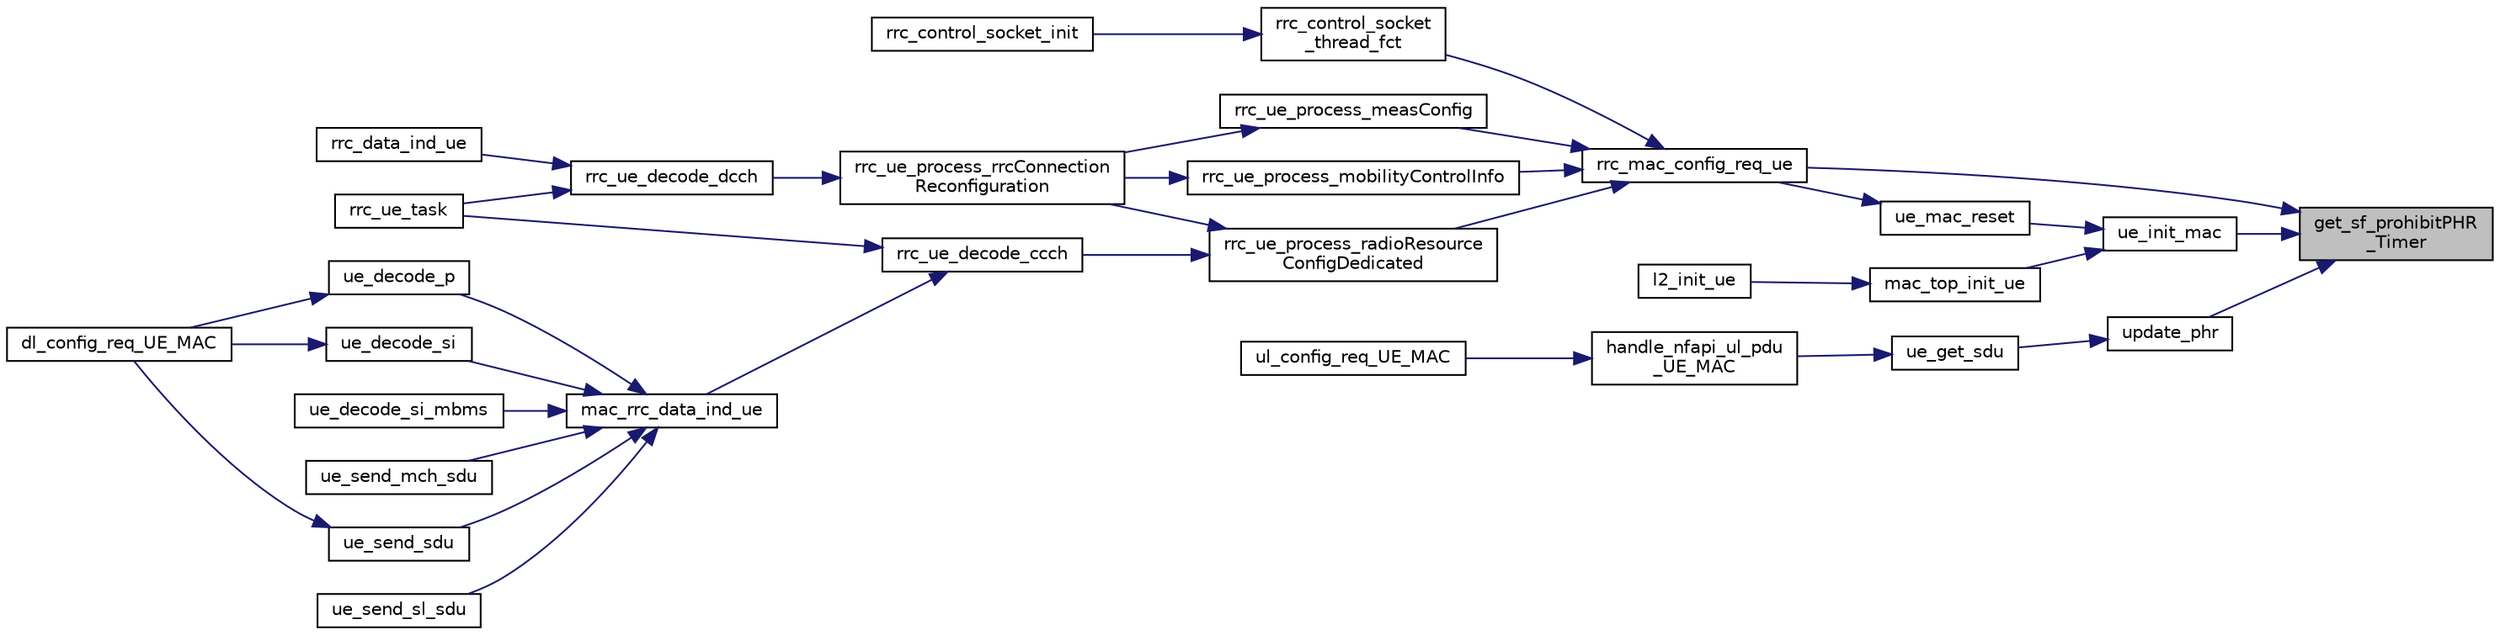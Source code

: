 digraph "get_sf_prohibitPHR_Timer"
{
 // LATEX_PDF_SIZE
  edge [fontname="Helvetica",fontsize="10",labelfontname="Helvetica",labelfontsize="10"];
  node [fontname="Helvetica",fontsize="10",shape=record];
  rankdir="RL";
  Node1 [label="get_sf_prohibitPHR\l_Timer",height=0.2,width=0.4,color="black", fillcolor="grey75", style="filled", fontcolor="black",tooltip="get the number of subframe form the prohibit PHR duration configured by the higher layer"];
  Node1 -> Node2 [dir="back",color="midnightblue",fontsize="10",style="solid",fontname="Helvetica"];
  Node2 [label="rrc_mac_config_req_ue",height=0.2,width=0.4,color="black", fillcolor="white", style="filled",URL="$group____mac.html#gafe15012710aa9742582216918ff0f028",tooltip="RRC eNB Configuration primitive for PHY/MAC. Allows configuration of PHY/MAC resources based on Syste..."];
  Node2 -> Node3 [dir="back",color="midnightblue",fontsize="10",style="solid",fontname="Helvetica"];
  Node3 [label="rrc_control_socket\l_thread_fct",height=0.2,width=0.4,color="black", fillcolor="white", style="filled",URL="$group____rrc.html#gad66437282aad2439e38073002a653c65",tooltip="Process request from control socket."];
  Node3 -> Node4 [dir="back",color="midnightblue",fontsize="10",style="solid",fontname="Helvetica"];
  Node4 [label="rrc_control_socket_init",height=0.2,width=0.4,color="black", fillcolor="white", style="filled",URL="$group____rrc.html#ga7af004263ecb2003fbe5aa42f91f82d2",tooltip="Init control socket to listen to incoming packets from ProSe App."];
  Node2 -> Node5 [dir="back",color="midnightblue",fontsize="10",style="solid",fontname="Helvetica"];
  Node5 [label="rrc_ue_process_measConfig",height=0.2,width=0.4,color="black", fillcolor="white", style="filled",URL="$group____rrc.html#ga999d668c95a4d7f8a43f2b0abfd3428a",tooltip="Process a measConfig Message and configure PHY/MAC."];
  Node5 -> Node6 [dir="back",color="midnightblue",fontsize="10",style="solid",fontname="Helvetica"];
  Node6 [label="rrc_ue_process_rrcConnection\lReconfiguration",height=0.2,width=0.4,color="black", fillcolor="white", style="filled",URL="$group____rrc.html#ga69b91ce240794d9ff2ea05e081a0cb71",tooltip="process the received rrcConnectionReconfiguration message at UE"];
  Node6 -> Node7 [dir="back",color="midnightblue",fontsize="10",style="solid",fontname="Helvetica"];
  Node7 [label="rrc_ue_decode_dcch",height=0.2,width=0.4,color="black", fillcolor="white", style="filled",URL="$group____rrc.html#ga6dfdf38f6361516a60dc42aaf3090e05",tooltip="Decodes a DL-DCCH message and invokes appropriate routine to handle the message."];
  Node7 -> Node8 [dir="back",color="midnightblue",fontsize="10",style="solid",fontname="Helvetica"];
  Node8 [label="rrc_data_ind_ue",height=0.2,width=0.4,color="black", fillcolor="white", style="filled",URL="$L2__interface__ue_8c.html#a44b28f0e3904bcda3c99685a2d9a4e0e",tooltip=" "];
  Node7 -> Node9 [dir="back",color="midnightblue",fontsize="10",style="solid",fontname="Helvetica"];
  Node9 [label="rrc_ue_task",height=0.2,width=0.4,color="black", fillcolor="white", style="filled",URL="$group____rrc.html#ga0c758807c5db924014c340730b210f28",tooltip="RRC UE task."];
  Node2 -> Node10 [dir="back",color="midnightblue",fontsize="10",style="solid",fontname="Helvetica"];
  Node10 [label="rrc_ue_process_mobilityControlInfo",height=0.2,width=0.4,color="black", fillcolor="white", style="filled",URL="$group____rrc.html#ga0d6ee5967ee0dbddb40ec83052365f16",tooltip="Process MobilityControlInfo Message to proceed with handover and configure PHY/MAC."];
  Node10 -> Node6 [dir="back",color="midnightblue",fontsize="10",style="solid",fontname="Helvetica"];
  Node2 -> Node11 [dir="back",color="midnightblue",fontsize="10",style="solid",fontname="Helvetica"];
  Node11 [label="rrc_ue_process_radioResource\lConfigDedicated",height=0.2,width=0.4,color="black", fillcolor="white", style="filled",URL="$group____rrc.html#ga4a34b91b0d2ce41ace5eec79170facd8",tooltip="Process a RadioResourceConfigDedicated Message and configure PHY/MAC."];
  Node11 -> Node12 [dir="back",color="midnightblue",fontsize="10",style="solid",fontname="Helvetica"];
  Node12 [label="rrc_ue_decode_ccch",height=0.2,width=0.4,color="black", fillcolor="white", style="filled",URL="$group____rrc.html#gafeede0bc08155a888fc2c8f1d113a80d",tooltip="Decodes DL-CCCH message and invokes appropriate routine to handle the message."];
  Node12 -> Node13 [dir="back",color="midnightblue",fontsize="10",style="solid",fontname="Helvetica"];
  Node13 [label="mac_rrc_data_ind_ue",height=0.2,width=0.4,color="black", fillcolor="white", style="filled",URL="$group____rrc.html#ga81d228980a27c3379568d77e89865d35",tooltip=" "];
  Node13 -> Node14 [dir="back",color="midnightblue",fontsize="10",style="solid",fontname="Helvetica"];
  Node14 [label="ue_decode_p",height=0.2,width=0.4,color="black", fillcolor="white", style="filled",URL="$group____mac.html#gacb9383b30cfa1e89eb884c71184c38f5",tooltip=" "];
  Node14 -> Node15 [dir="back",color="midnightblue",fontsize="10",style="solid",fontname="Helvetica"];
  Node15 [label="dl_config_req_UE_MAC",height=0.2,width=0.4,color="black", fillcolor="white", style="filled",URL="$phy__stub__UE_8h.html#a72d909a6a600ac50080469c6b113d330",tooltip=" "];
  Node13 -> Node16 [dir="back",color="midnightblue",fontsize="10",style="solid",fontname="Helvetica"];
  Node16 [label="ue_decode_si",height=0.2,width=0.4,color="black", fillcolor="white", style="filled",URL="$group____mac.html#ga24e4a25ebe83757ad951d227d8a66380",tooltip=" "];
  Node16 -> Node15 [dir="back",color="midnightblue",fontsize="10",style="solid",fontname="Helvetica"];
  Node13 -> Node17 [dir="back",color="midnightblue",fontsize="10",style="solid",fontname="Helvetica"];
  Node17 [label="ue_decode_si_mbms",height=0.2,width=0.4,color="black", fillcolor="white", style="filled",URL="$group____mac.html#gac7dc4f7d76939d70d87665cb72de2b0a",tooltip=" "];
  Node13 -> Node18 [dir="back",color="midnightblue",fontsize="10",style="solid",fontname="Helvetica"];
  Node18 [label="ue_send_mch_sdu",height=0.2,width=0.4,color="black", fillcolor="white", style="filled",URL="$group____mac.html#ga1a523251e23101d551f32120b59821d6",tooltip=" "];
  Node13 -> Node19 [dir="back",color="midnightblue",fontsize="10",style="solid",fontname="Helvetica"];
  Node19 [label="ue_send_sdu",height=0.2,width=0.4,color="black", fillcolor="white", style="filled",URL="$group____mac.html#ga0e048d86d492024a8081694c4db1b205",tooltip=" "];
  Node19 -> Node15 [dir="back",color="midnightblue",fontsize="10",style="solid",fontname="Helvetica"];
  Node13 -> Node20 [dir="back",color="midnightblue",fontsize="10",style="solid",fontname="Helvetica"];
  Node20 [label="ue_send_sl_sdu",height=0.2,width=0.4,color="black", fillcolor="white", style="filled",URL="$group____mac.html#ga772d4b4e4d68df2cb7b07293bc786673",tooltip=" "];
  Node12 -> Node9 [dir="back",color="midnightblue",fontsize="10",style="solid",fontname="Helvetica"];
  Node11 -> Node6 [dir="back",color="midnightblue",fontsize="10",style="solid",fontname="Helvetica"];
  Node1 -> Node21 [dir="back",color="midnightblue",fontsize="10",style="solid",fontname="Helvetica"];
  Node21 [label="ue_init_mac",height=0.2,width=0.4,color="black", fillcolor="white", style="filled",URL="$group____mac.html#gabdd32b2e7149305840a1af51bf155c50",tooltip=" "];
  Node21 -> Node22 [dir="back",color="midnightblue",fontsize="10",style="solid",fontname="Helvetica"];
  Node22 [label="mac_top_init_ue",height=0.2,width=0.4,color="black", fillcolor="white", style="filled",URL="$main__ue_8c.html#acf142893afbda829d1b71631790e129c",tooltip=" "];
  Node22 -> Node23 [dir="back",color="midnightblue",fontsize="10",style="solid",fontname="Helvetica"];
  Node23 [label="l2_init_ue",height=0.2,width=0.4,color="black", fillcolor="white", style="filled",URL="$group____mac.html#ga88b1a5dde9de1a9b6c6a3bb25e39953e",tooltip=" "];
  Node21 -> Node24 [dir="back",color="midnightblue",fontsize="10",style="solid",fontname="Helvetica"];
  Node24 [label="ue_mac_reset",height=0.2,width=0.4,color="black", fillcolor="white", style="filled",URL="$group____mac.html#ga968bf9010590de196f107a6c6f8ed528",tooltip=" "];
  Node24 -> Node2 [dir="back",color="midnightblue",fontsize="10",style="solid",fontname="Helvetica"];
  Node1 -> Node25 [dir="back",color="midnightblue",fontsize="10",style="solid",fontname="Helvetica"];
  Node25 [label="update_phr",height=0.2,width=0.4,color="black", fillcolor="white", style="filled",URL="$group____mac.html#gaa491497c454720592707bca5e2481fc8",tooltip=" "];
  Node25 -> Node26 [dir="back",color="midnightblue",fontsize="10",style="solid",fontname="Helvetica"];
  Node26 [label="ue_get_sdu",height=0.2,width=0.4,color="black", fillcolor="white", style="filled",URL="$group____mac.html#ga7dbf8e68b29a515ddd61e673b3e6b4a0",tooltip=" "];
  Node26 -> Node27 [dir="back",color="midnightblue",fontsize="10",style="solid",fontname="Helvetica"];
  Node27 [label="handle_nfapi_ul_pdu\l_UE_MAC",height=0.2,width=0.4,color="black", fillcolor="white", style="filled",URL="$phy__stub__UE_8h.html#a5b583efcc749346826a3a73a063d36a5",tooltip=" "];
  Node27 -> Node28 [dir="back",color="midnightblue",fontsize="10",style="solid",fontname="Helvetica"];
  Node28 [label="ul_config_req_UE_MAC",height=0.2,width=0.4,color="black", fillcolor="white", style="filled",URL="$phy__stub__UE_8h.html#acd96c5c54d8c7ea228f6e7956f531775",tooltip=" "];
}
